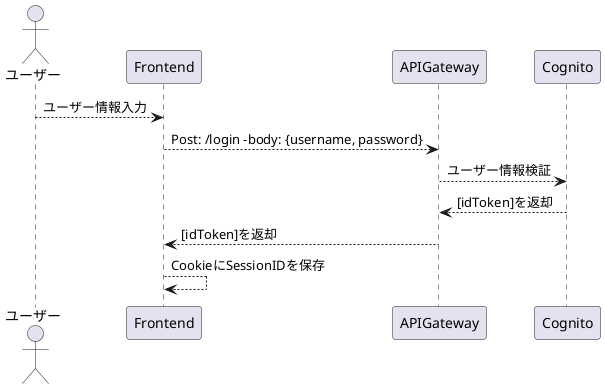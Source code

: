 @startuml Login
Actor ユーザー
Participant Frontend as Front
Participant APIGateway as Gateway
Participant Cognito

ユーザー --> Front: ユーザー情報入力
Front --> Gateway: Post: /login -body: {username, password}
Gateway --> Cognito: ユーザー情報検証
Cognito --> Gateway: [idToken]を返却
Gateway --> Front: [idToken]を返却
Front --> Front: CookieにSessionIDを保存

@enduml